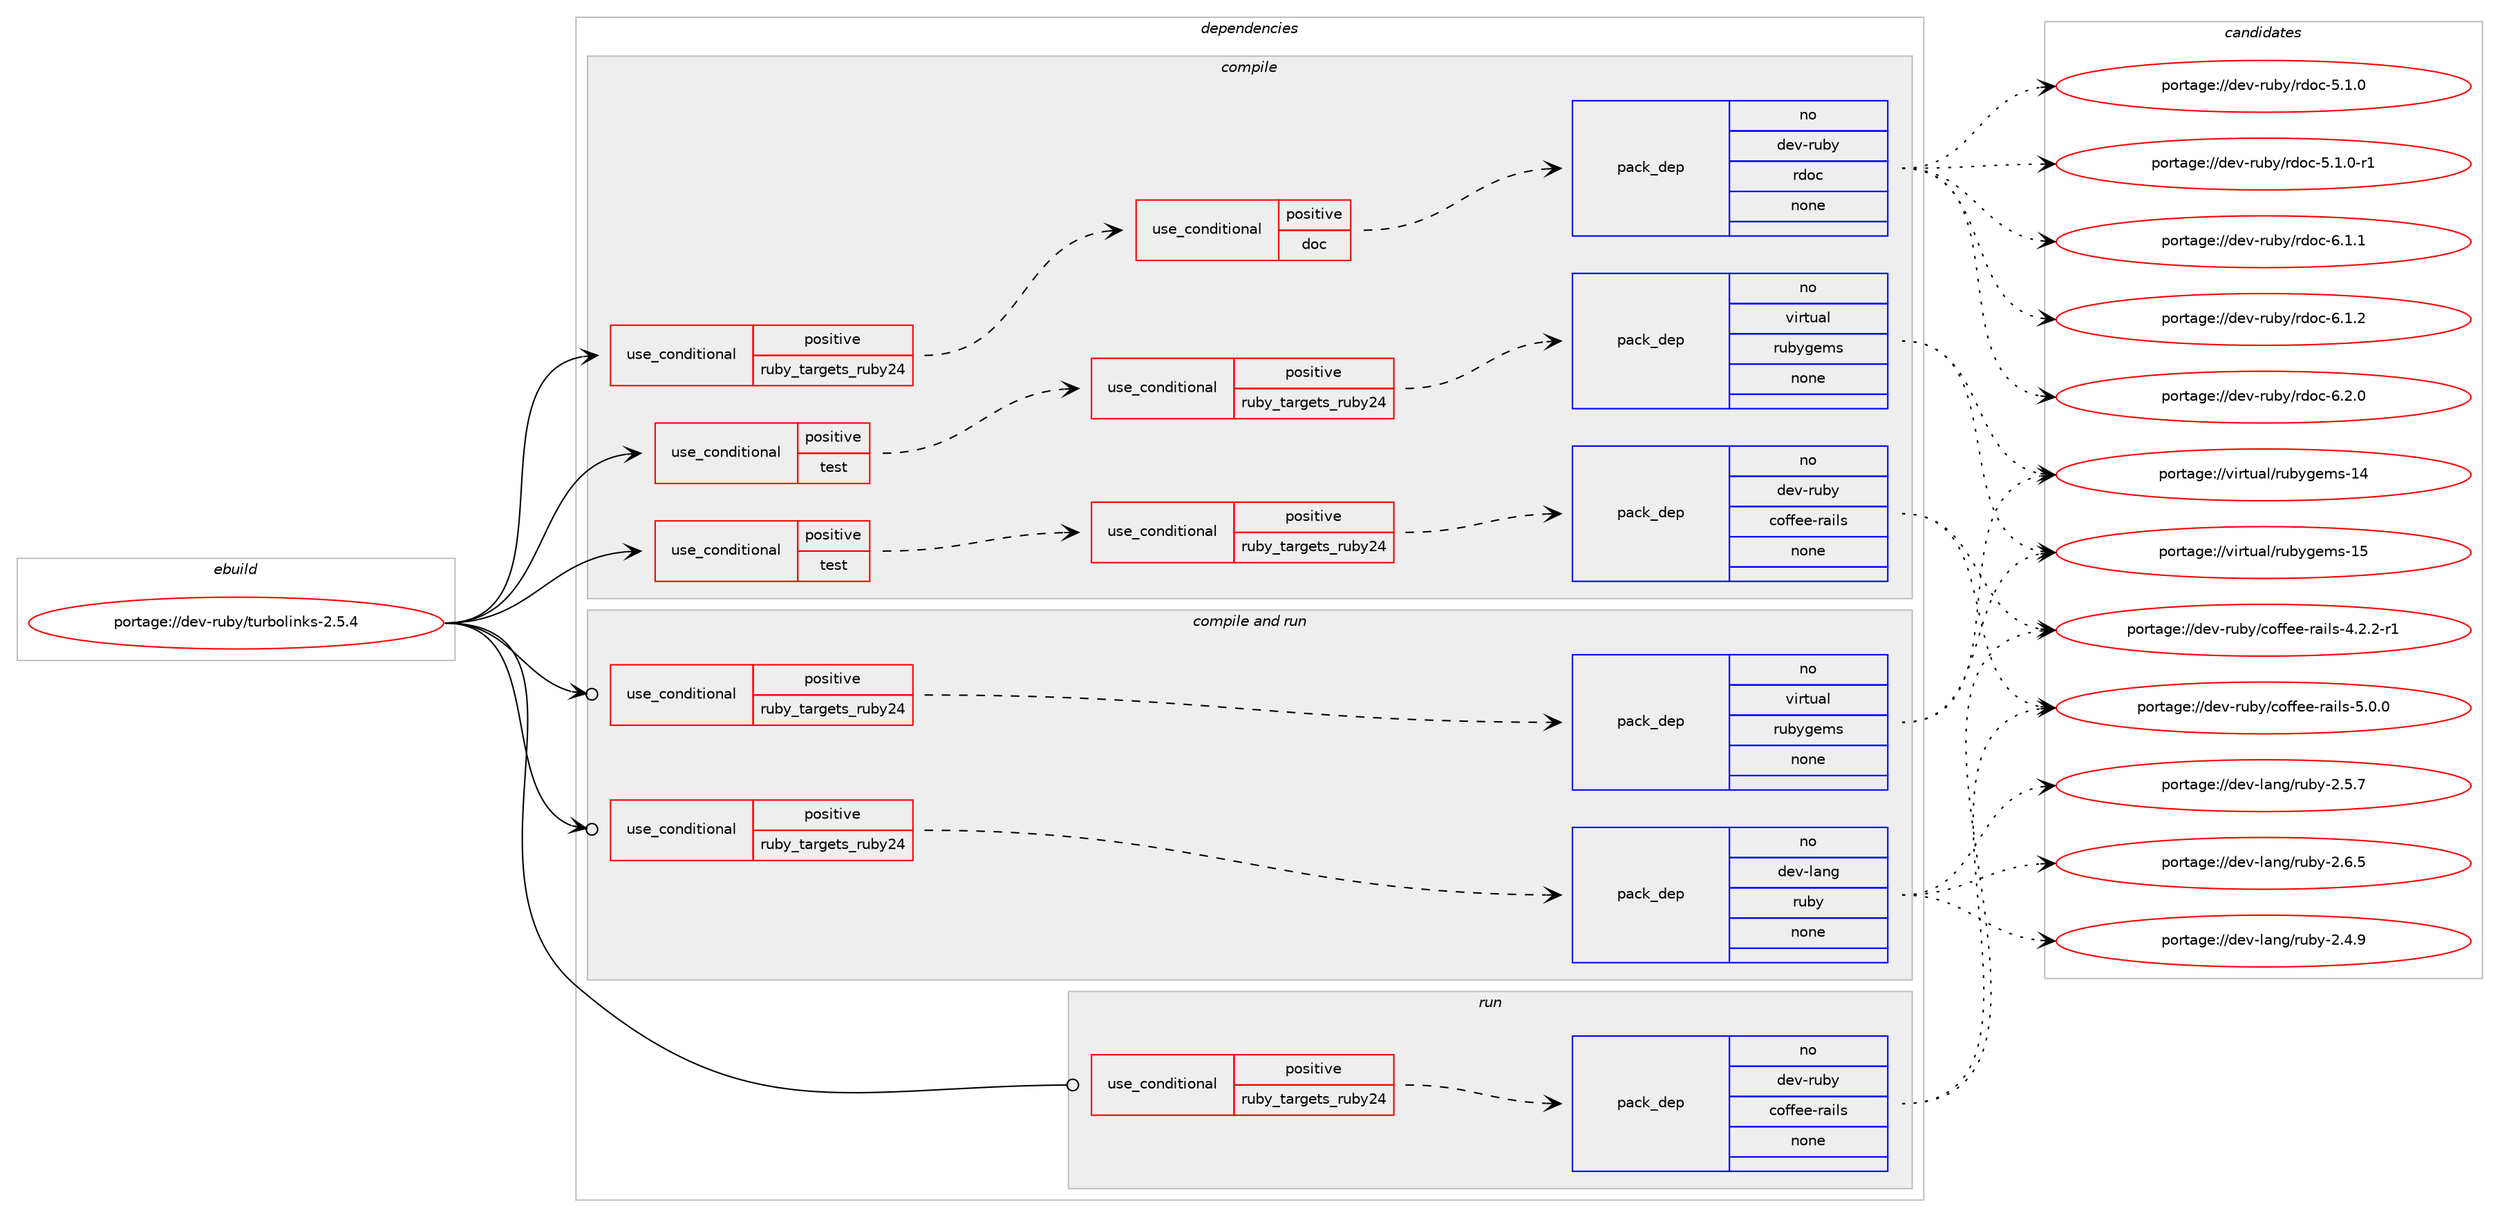 digraph prolog {

# *************
# Graph options
# *************

newrank=true;
concentrate=true;
compound=true;
graph [rankdir=LR,fontname=Helvetica,fontsize=10,ranksep=1.5];#, ranksep=2.5, nodesep=0.2];
edge  [arrowhead=vee];
node  [fontname=Helvetica,fontsize=10];

# **********
# The ebuild
# **********

subgraph cluster_leftcol {
color=gray;
rank=same;
label=<<i>ebuild</i>>;
id [label="portage://dev-ruby/turbolinks-2.5.4", color=red, width=4, href="../dev-ruby/turbolinks-2.5.4.svg"];
}

# ****************
# The dependencies
# ****************

subgraph cluster_midcol {
color=gray;
label=<<i>dependencies</i>>;
subgraph cluster_compile {
fillcolor="#eeeeee";
style=filled;
label=<<i>compile</i>>;
subgraph cond68739 {
dependency254200 [label=<<TABLE BORDER="0" CELLBORDER="1" CELLSPACING="0" CELLPADDING="4"><TR><TD ROWSPAN="3" CELLPADDING="10">use_conditional</TD></TR><TR><TD>positive</TD></TR><TR><TD>ruby_targets_ruby24</TD></TR></TABLE>>, shape=none, color=red];
subgraph cond68740 {
dependency254201 [label=<<TABLE BORDER="0" CELLBORDER="1" CELLSPACING="0" CELLPADDING="4"><TR><TD ROWSPAN="3" CELLPADDING="10">use_conditional</TD></TR><TR><TD>positive</TD></TR><TR><TD>doc</TD></TR></TABLE>>, shape=none, color=red];
subgraph pack181898 {
dependency254202 [label=<<TABLE BORDER="0" CELLBORDER="1" CELLSPACING="0" CELLPADDING="4" WIDTH="220"><TR><TD ROWSPAN="6" CELLPADDING="30">pack_dep</TD></TR><TR><TD WIDTH="110">no</TD></TR><TR><TD>dev-ruby</TD></TR><TR><TD>rdoc</TD></TR><TR><TD>none</TD></TR><TR><TD></TD></TR></TABLE>>, shape=none, color=blue];
}
dependency254201:e -> dependency254202:w [weight=20,style="dashed",arrowhead="vee"];
}
dependency254200:e -> dependency254201:w [weight=20,style="dashed",arrowhead="vee"];
}
id:e -> dependency254200:w [weight=20,style="solid",arrowhead="vee"];
subgraph cond68741 {
dependency254203 [label=<<TABLE BORDER="0" CELLBORDER="1" CELLSPACING="0" CELLPADDING="4"><TR><TD ROWSPAN="3" CELLPADDING="10">use_conditional</TD></TR><TR><TD>positive</TD></TR><TR><TD>test</TD></TR></TABLE>>, shape=none, color=red];
subgraph cond68742 {
dependency254204 [label=<<TABLE BORDER="0" CELLBORDER="1" CELLSPACING="0" CELLPADDING="4"><TR><TD ROWSPAN="3" CELLPADDING="10">use_conditional</TD></TR><TR><TD>positive</TD></TR><TR><TD>ruby_targets_ruby24</TD></TR></TABLE>>, shape=none, color=red];
subgraph pack181899 {
dependency254205 [label=<<TABLE BORDER="0" CELLBORDER="1" CELLSPACING="0" CELLPADDING="4" WIDTH="220"><TR><TD ROWSPAN="6" CELLPADDING="30">pack_dep</TD></TR><TR><TD WIDTH="110">no</TD></TR><TR><TD>dev-ruby</TD></TR><TR><TD>coffee-rails</TD></TR><TR><TD>none</TD></TR><TR><TD></TD></TR></TABLE>>, shape=none, color=blue];
}
dependency254204:e -> dependency254205:w [weight=20,style="dashed",arrowhead="vee"];
}
dependency254203:e -> dependency254204:w [weight=20,style="dashed",arrowhead="vee"];
}
id:e -> dependency254203:w [weight=20,style="solid",arrowhead="vee"];
subgraph cond68743 {
dependency254206 [label=<<TABLE BORDER="0" CELLBORDER="1" CELLSPACING="0" CELLPADDING="4"><TR><TD ROWSPAN="3" CELLPADDING="10">use_conditional</TD></TR><TR><TD>positive</TD></TR><TR><TD>test</TD></TR></TABLE>>, shape=none, color=red];
subgraph cond68744 {
dependency254207 [label=<<TABLE BORDER="0" CELLBORDER="1" CELLSPACING="0" CELLPADDING="4"><TR><TD ROWSPAN="3" CELLPADDING="10">use_conditional</TD></TR><TR><TD>positive</TD></TR><TR><TD>ruby_targets_ruby24</TD></TR></TABLE>>, shape=none, color=red];
subgraph pack181900 {
dependency254208 [label=<<TABLE BORDER="0" CELLBORDER="1" CELLSPACING="0" CELLPADDING="4" WIDTH="220"><TR><TD ROWSPAN="6" CELLPADDING="30">pack_dep</TD></TR><TR><TD WIDTH="110">no</TD></TR><TR><TD>virtual</TD></TR><TR><TD>rubygems</TD></TR><TR><TD>none</TD></TR><TR><TD></TD></TR></TABLE>>, shape=none, color=blue];
}
dependency254207:e -> dependency254208:w [weight=20,style="dashed",arrowhead="vee"];
}
dependency254206:e -> dependency254207:w [weight=20,style="dashed",arrowhead="vee"];
}
id:e -> dependency254206:w [weight=20,style="solid",arrowhead="vee"];
}
subgraph cluster_compileandrun {
fillcolor="#eeeeee";
style=filled;
label=<<i>compile and run</i>>;
subgraph cond68745 {
dependency254209 [label=<<TABLE BORDER="0" CELLBORDER="1" CELLSPACING="0" CELLPADDING="4"><TR><TD ROWSPAN="3" CELLPADDING="10">use_conditional</TD></TR><TR><TD>positive</TD></TR><TR><TD>ruby_targets_ruby24</TD></TR></TABLE>>, shape=none, color=red];
subgraph pack181901 {
dependency254210 [label=<<TABLE BORDER="0" CELLBORDER="1" CELLSPACING="0" CELLPADDING="4" WIDTH="220"><TR><TD ROWSPAN="6" CELLPADDING="30">pack_dep</TD></TR><TR><TD WIDTH="110">no</TD></TR><TR><TD>dev-lang</TD></TR><TR><TD>ruby</TD></TR><TR><TD>none</TD></TR><TR><TD></TD></TR></TABLE>>, shape=none, color=blue];
}
dependency254209:e -> dependency254210:w [weight=20,style="dashed",arrowhead="vee"];
}
id:e -> dependency254209:w [weight=20,style="solid",arrowhead="odotvee"];
subgraph cond68746 {
dependency254211 [label=<<TABLE BORDER="0" CELLBORDER="1" CELLSPACING="0" CELLPADDING="4"><TR><TD ROWSPAN="3" CELLPADDING="10">use_conditional</TD></TR><TR><TD>positive</TD></TR><TR><TD>ruby_targets_ruby24</TD></TR></TABLE>>, shape=none, color=red];
subgraph pack181902 {
dependency254212 [label=<<TABLE BORDER="0" CELLBORDER="1" CELLSPACING="0" CELLPADDING="4" WIDTH="220"><TR><TD ROWSPAN="6" CELLPADDING="30">pack_dep</TD></TR><TR><TD WIDTH="110">no</TD></TR><TR><TD>virtual</TD></TR><TR><TD>rubygems</TD></TR><TR><TD>none</TD></TR><TR><TD></TD></TR></TABLE>>, shape=none, color=blue];
}
dependency254211:e -> dependency254212:w [weight=20,style="dashed",arrowhead="vee"];
}
id:e -> dependency254211:w [weight=20,style="solid",arrowhead="odotvee"];
}
subgraph cluster_run {
fillcolor="#eeeeee";
style=filled;
label=<<i>run</i>>;
subgraph cond68747 {
dependency254213 [label=<<TABLE BORDER="0" CELLBORDER="1" CELLSPACING="0" CELLPADDING="4"><TR><TD ROWSPAN="3" CELLPADDING="10">use_conditional</TD></TR><TR><TD>positive</TD></TR><TR><TD>ruby_targets_ruby24</TD></TR></TABLE>>, shape=none, color=red];
subgraph pack181903 {
dependency254214 [label=<<TABLE BORDER="0" CELLBORDER="1" CELLSPACING="0" CELLPADDING="4" WIDTH="220"><TR><TD ROWSPAN="6" CELLPADDING="30">pack_dep</TD></TR><TR><TD WIDTH="110">no</TD></TR><TR><TD>dev-ruby</TD></TR><TR><TD>coffee-rails</TD></TR><TR><TD>none</TD></TR><TR><TD></TD></TR></TABLE>>, shape=none, color=blue];
}
dependency254213:e -> dependency254214:w [weight=20,style="dashed",arrowhead="vee"];
}
id:e -> dependency254213:w [weight=20,style="solid",arrowhead="odot"];
}
}

# **************
# The candidates
# **************

subgraph cluster_choices {
rank=same;
color=gray;
label=<<i>candidates</i>>;

subgraph choice181898 {
color=black;
nodesep=1;
choiceportage10010111845114117981214711410011199455346494648 [label="portage://dev-ruby/rdoc-5.1.0", color=red, width=4,href="../dev-ruby/rdoc-5.1.0.svg"];
choiceportage100101118451141179812147114100111994553464946484511449 [label="portage://dev-ruby/rdoc-5.1.0-r1", color=red, width=4,href="../dev-ruby/rdoc-5.1.0-r1.svg"];
choiceportage10010111845114117981214711410011199455446494649 [label="portage://dev-ruby/rdoc-6.1.1", color=red, width=4,href="../dev-ruby/rdoc-6.1.1.svg"];
choiceportage10010111845114117981214711410011199455446494650 [label="portage://dev-ruby/rdoc-6.1.2", color=red, width=4,href="../dev-ruby/rdoc-6.1.2.svg"];
choiceportage10010111845114117981214711410011199455446504648 [label="portage://dev-ruby/rdoc-6.2.0", color=red, width=4,href="../dev-ruby/rdoc-6.2.0.svg"];
dependency254202:e -> choiceportage10010111845114117981214711410011199455346494648:w [style=dotted,weight="100"];
dependency254202:e -> choiceportage100101118451141179812147114100111994553464946484511449:w [style=dotted,weight="100"];
dependency254202:e -> choiceportage10010111845114117981214711410011199455446494649:w [style=dotted,weight="100"];
dependency254202:e -> choiceportage10010111845114117981214711410011199455446494650:w [style=dotted,weight="100"];
dependency254202:e -> choiceportage10010111845114117981214711410011199455446504648:w [style=dotted,weight="100"];
}
subgraph choice181899 {
color=black;
nodesep=1;
choiceportage1001011184511411798121479911110210210110145114971051081154552465046504511449 [label="portage://dev-ruby/coffee-rails-4.2.2-r1", color=red, width=4,href="../dev-ruby/coffee-rails-4.2.2-r1.svg"];
choiceportage100101118451141179812147991111021021011014511497105108115455346484648 [label="portage://dev-ruby/coffee-rails-5.0.0", color=red, width=4,href="../dev-ruby/coffee-rails-5.0.0.svg"];
dependency254205:e -> choiceportage1001011184511411798121479911110210210110145114971051081154552465046504511449:w [style=dotted,weight="100"];
dependency254205:e -> choiceportage100101118451141179812147991111021021011014511497105108115455346484648:w [style=dotted,weight="100"];
}
subgraph choice181900 {
color=black;
nodesep=1;
choiceportage118105114116117971084711411798121103101109115454952 [label="portage://virtual/rubygems-14", color=red, width=4,href="../virtual/rubygems-14.svg"];
choiceportage118105114116117971084711411798121103101109115454953 [label="portage://virtual/rubygems-15", color=red, width=4,href="../virtual/rubygems-15.svg"];
dependency254208:e -> choiceportage118105114116117971084711411798121103101109115454952:w [style=dotted,weight="100"];
dependency254208:e -> choiceportage118105114116117971084711411798121103101109115454953:w [style=dotted,weight="100"];
}
subgraph choice181901 {
color=black;
nodesep=1;
choiceportage10010111845108971101034711411798121455046524657 [label="portage://dev-lang/ruby-2.4.9", color=red, width=4,href="../dev-lang/ruby-2.4.9.svg"];
choiceportage10010111845108971101034711411798121455046534655 [label="portage://dev-lang/ruby-2.5.7", color=red, width=4,href="../dev-lang/ruby-2.5.7.svg"];
choiceportage10010111845108971101034711411798121455046544653 [label="portage://dev-lang/ruby-2.6.5", color=red, width=4,href="../dev-lang/ruby-2.6.5.svg"];
dependency254210:e -> choiceportage10010111845108971101034711411798121455046524657:w [style=dotted,weight="100"];
dependency254210:e -> choiceportage10010111845108971101034711411798121455046534655:w [style=dotted,weight="100"];
dependency254210:e -> choiceportage10010111845108971101034711411798121455046544653:w [style=dotted,weight="100"];
}
subgraph choice181902 {
color=black;
nodesep=1;
choiceportage118105114116117971084711411798121103101109115454952 [label="portage://virtual/rubygems-14", color=red, width=4,href="../virtual/rubygems-14.svg"];
choiceportage118105114116117971084711411798121103101109115454953 [label="portage://virtual/rubygems-15", color=red, width=4,href="../virtual/rubygems-15.svg"];
dependency254212:e -> choiceportage118105114116117971084711411798121103101109115454952:w [style=dotted,weight="100"];
dependency254212:e -> choiceportage118105114116117971084711411798121103101109115454953:w [style=dotted,weight="100"];
}
subgraph choice181903 {
color=black;
nodesep=1;
choiceportage1001011184511411798121479911110210210110145114971051081154552465046504511449 [label="portage://dev-ruby/coffee-rails-4.2.2-r1", color=red, width=4,href="../dev-ruby/coffee-rails-4.2.2-r1.svg"];
choiceportage100101118451141179812147991111021021011014511497105108115455346484648 [label="portage://dev-ruby/coffee-rails-5.0.0", color=red, width=4,href="../dev-ruby/coffee-rails-5.0.0.svg"];
dependency254214:e -> choiceportage1001011184511411798121479911110210210110145114971051081154552465046504511449:w [style=dotted,weight="100"];
dependency254214:e -> choiceportage100101118451141179812147991111021021011014511497105108115455346484648:w [style=dotted,weight="100"];
}
}

}
